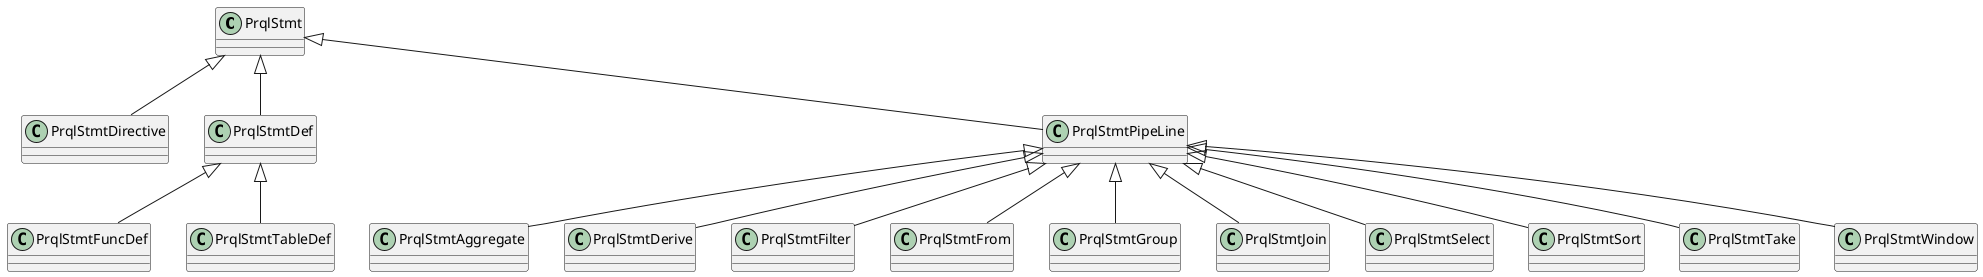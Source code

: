 @startuml
'https://plantuml.com/class-diagram

class PrqlStmt

class PrqlStmtDirective

class PrqlStmtDef

class PrqlStmtPipeLine

PrqlStmt <|-- PrqlStmtDirective
PrqlStmt <|-- PrqlStmtDef
PrqlStmt <|-- PrqlStmtPipeLine

PrqlStmtDef <|-- PrqlStmtFuncDef
PrqlStmtDef <|-- PrqlStmtTableDef

PrqlStmtPipeLine <|-- PrqlStmtAggregate
PrqlStmtPipeLine <|-- PrqlStmtDerive
PrqlStmtPipeLine <|-- PrqlStmtFilter
PrqlStmtPipeLine <|-- PrqlStmtFrom
PrqlStmtPipeLine <|-- PrqlStmtGroup
PrqlStmtPipeLine <|-- PrqlStmtJoin
PrqlStmtPipeLine <|-- PrqlStmtSelect
PrqlStmtPipeLine <|-- PrqlStmtSort
PrqlStmtPipeLine <|-- PrqlStmtTake
PrqlStmtPipeLine <|-- PrqlStmtWindow

@enduml